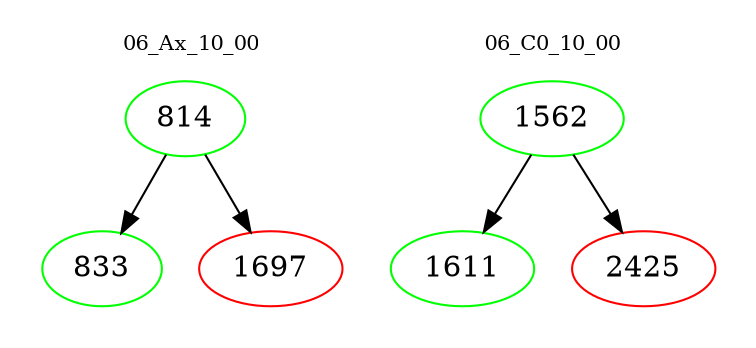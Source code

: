 digraph{
subgraph cluster_0 {
color = white
label = "06_Ax_10_00";
fontsize=10;
T0_814 [label="814", color="green"]
T0_814 -> T0_833 [color="black"]
T0_833 [label="833", color="green"]
T0_814 -> T0_1697 [color="black"]
T0_1697 [label="1697", color="red"]
}
subgraph cluster_1 {
color = white
label = "06_C0_10_00";
fontsize=10;
T1_1562 [label="1562", color="green"]
T1_1562 -> T1_1611 [color="black"]
T1_1611 [label="1611", color="green"]
T1_1562 -> T1_2425 [color="black"]
T1_2425 [label="2425", color="red"]
}
}
